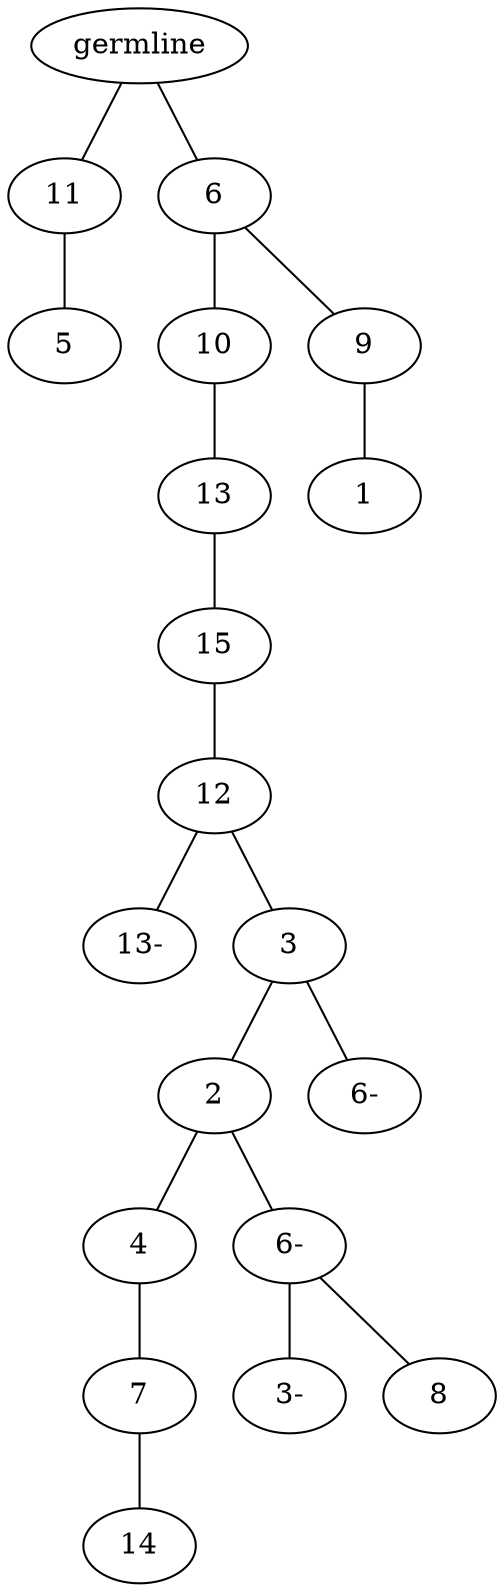 graph tree {
    "140434437141120" [label="germline"];
    "140434448793712" [label="11"];
    "140434436997520" [label="5"];
    "140434448793760" [label="6"];
    "140434436997280" [label="10"];
    "140434436998480" [label="13"];
    "140434436999248" [label="15"];
    "140434436999536" [label="12"];
    "140434436999824" [label="13-"];
    "140434436999632" [label="3"];
    "140434436999920" [label="2"];
    "140434437000496" [label="4"];
    "140434437000832" [label="7"];
    "140434448808832" [label="14"];
    "140434437000592" [label="6-"];
    "140434437000544" [label="3-"];
    "140434448806384" [label="8"];
    "140434437000016" [label="6-"];
    "140434436999488" [label="9"];
    "140434436998432" [label="1"];
    "140434437141120" -- "140434448793712";
    "140434437141120" -- "140434448793760";
    "140434448793712" -- "140434436997520";
    "140434448793760" -- "140434436997280";
    "140434448793760" -- "140434436999488";
    "140434436997280" -- "140434436998480";
    "140434436998480" -- "140434436999248";
    "140434436999248" -- "140434436999536";
    "140434436999536" -- "140434436999824";
    "140434436999536" -- "140434436999632";
    "140434436999632" -- "140434436999920";
    "140434436999632" -- "140434437000016";
    "140434436999920" -- "140434437000496";
    "140434436999920" -- "140434437000592";
    "140434437000496" -- "140434437000832";
    "140434437000832" -- "140434448808832";
    "140434437000592" -- "140434437000544";
    "140434437000592" -- "140434448806384";
    "140434436999488" -- "140434436998432";
}

